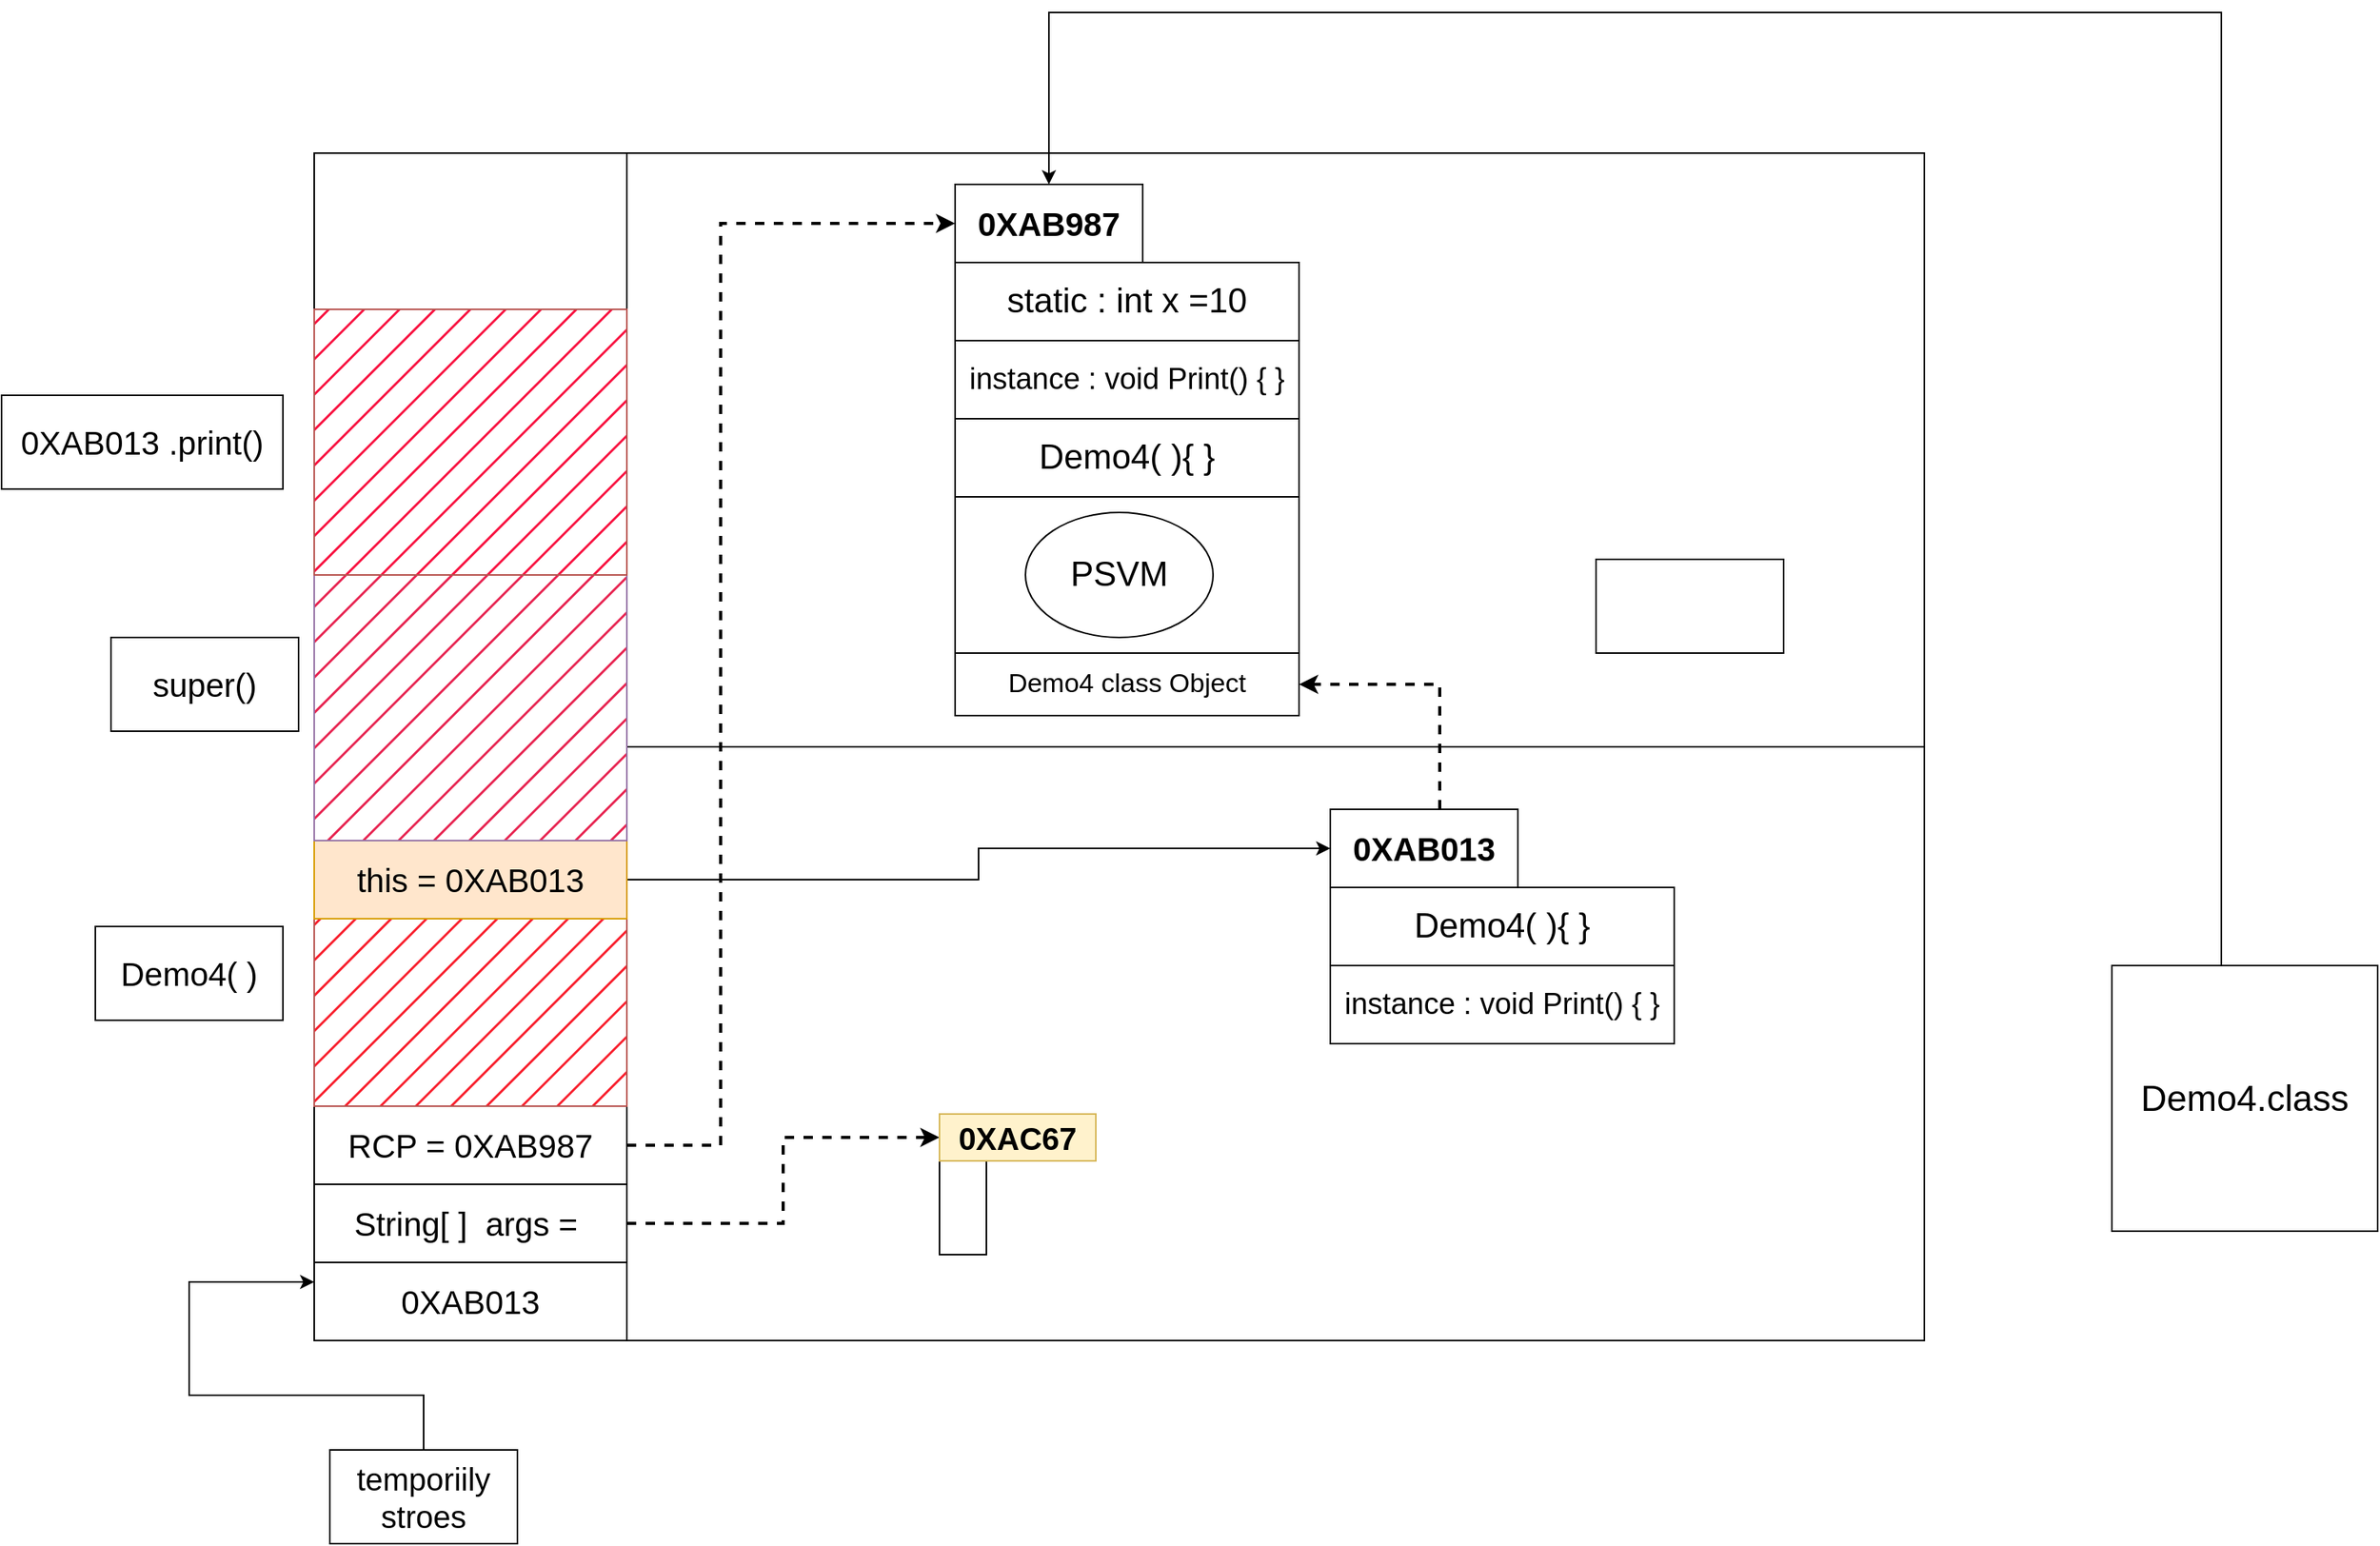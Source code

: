 <mxfile version="21.3.7" type="device" pages="2">
  <diagram name="Page-1" id="g6t1N2SXA_aqNi8NFgTg">
    <mxGraphModel dx="2899" dy="1204" grid="1" gridSize="10" guides="1" tooltips="1" connect="1" arrows="1" fold="1" page="1" pageScale="1" pageWidth="850" pageHeight="1100" math="0" shadow="0">
      <root>
        <mxCell id="0" />
        <mxCell id="1" parent="0" />
        <mxCell id="nBjYFMRs9gw0fjaSKA7M-2" value="" style="rounded=0;whiteSpace=wrap;html=1;" vertex="1" parent="1">
          <mxGeometry x="40" y="160" width="1030" height="760" as="geometry" />
        </mxCell>
        <mxCell id="nBjYFMRs9gw0fjaSKA7M-3" value="" style="rounded=0;whiteSpace=wrap;html=1;" vertex="1" parent="1">
          <mxGeometry x="240" y="160" width="830" height="380" as="geometry" />
        </mxCell>
        <mxCell id="nBjYFMRs9gw0fjaSKA7M-4" value="" style="rounded=0;whiteSpace=wrap;html=1;" vertex="1" parent="1">
          <mxGeometry x="240" y="540" width="830" height="380" as="geometry" />
        </mxCell>
        <mxCell id="nBjYFMRs9gw0fjaSKA7M-5" value="" style="rounded=0;whiteSpace=wrap;html=1;" vertex="1" parent="1">
          <mxGeometry x="40" y="870" width="200" height="50" as="geometry" />
        </mxCell>
        <mxCell id="nBjYFMRs9gw0fjaSKA7M-36" style="edgeStyle=orthogonalEdgeStyle;rounded=0;orthogonalLoop=1;jettySize=auto;html=1;entryX=0;entryY=0.5;entryDx=0;entryDy=0;dashed=1;strokeWidth=2;" edge="1" parent="1" source="nBjYFMRs9gw0fjaSKA7M-6" target="nBjYFMRs9gw0fjaSKA7M-9">
          <mxGeometry relative="1" as="geometry" />
        </mxCell>
        <mxCell id="nBjYFMRs9gw0fjaSKA7M-6" value="String[ ]&amp;nbsp; args =&amp;nbsp;" style="rounded=0;whiteSpace=wrap;html=1;fontSize=21;" vertex="1" parent="1">
          <mxGeometry x="40" y="820" width="200" height="50" as="geometry" />
        </mxCell>
        <mxCell id="nBjYFMRs9gw0fjaSKA7M-37" style="edgeStyle=orthogonalEdgeStyle;rounded=0;orthogonalLoop=1;jettySize=auto;html=1;entryX=0;entryY=0.5;entryDx=0;entryDy=0;dashed=1;strokeWidth=2;" edge="1" parent="1" source="nBjYFMRs9gw0fjaSKA7M-7" target="nBjYFMRs9gw0fjaSKA7M-13">
          <mxGeometry relative="1" as="geometry">
            <Array as="points">
              <mxPoint x="300" y="795" />
              <mxPoint x="300" y="205" />
            </Array>
          </mxGeometry>
        </mxCell>
        <mxCell id="nBjYFMRs9gw0fjaSKA7M-7" value="RCP =&amp;nbsp;0XAB987" style="rounded=0;whiteSpace=wrap;html=1;fontSize=21;" vertex="1" parent="1">
          <mxGeometry x="40" y="770" width="200" height="50" as="geometry" />
        </mxCell>
        <mxCell id="nBjYFMRs9gw0fjaSKA7M-8" value="" style="rounded=0;whiteSpace=wrap;html=1;" vertex="1" parent="1">
          <mxGeometry x="440" y="805" width="30" height="60" as="geometry" />
        </mxCell>
        <mxCell id="nBjYFMRs9gw0fjaSKA7M-9" value="0XAC67" style="rounded=0;whiteSpace=wrap;html=1;fillColor=#fff2cc;strokeColor=#d6b656;fontSize=20;fontStyle=1" vertex="1" parent="1">
          <mxGeometry x="440" y="775" width="100" height="30" as="geometry" />
        </mxCell>
        <mxCell id="nBjYFMRs9gw0fjaSKA7M-39" style="edgeStyle=orthogonalEdgeStyle;rounded=0;orthogonalLoop=1;jettySize=auto;html=1;entryX=0.5;entryY=0;entryDx=0;entryDy=0;" edge="1" parent="1" source="nBjYFMRs9gw0fjaSKA7M-10" target="nBjYFMRs9gw0fjaSKA7M-13">
          <mxGeometry relative="1" as="geometry">
            <Array as="points">
              <mxPoint x="1260" y="70" />
              <mxPoint x="510" y="70" />
            </Array>
          </mxGeometry>
        </mxCell>
        <mxCell id="nBjYFMRs9gw0fjaSKA7M-10" value="Demo4.class" style="rounded=0;whiteSpace=wrap;html=1;fontSize=23;" vertex="1" parent="1">
          <mxGeometry x="1190" y="680" width="170" height="170" as="geometry" />
        </mxCell>
        <mxCell id="nBjYFMRs9gw0fjaSKA7M-11" value="" style="rounded=0;whiteSpace=wrap;html=1;" vertex="1" parent="1">
          <mxGeometry x="450" y="230" width="220" height="290" as="geometry" />
        </mxCell>
        <mxCell id="nBjYFMRs9gw0fjaSKA7M-13" value="0XAB987" style="rounded=0;whiteSpace=wrap;html=1;fontSize=21;fontStyle=1" vertex="1" parent="1">
          <mxGeometry x="450" y="180" width="120" height="50" as="geometry" />
        </mxCell>
        <mxCell id="nBjYFMRs9gw0fjaSKA7M-14" value="static : int x =10" style="rounded=0;whiteSpace=wrap;html=1;fontSize=22;" vertex="1" parent="1">
          <mxGeometry x="450" y="230" width="220" height="50" as="geometry" />
        </mxCell>
        <mxCell id="nBjYFMRs9gw0fjaSKA7M-15" value="instance : void Print() { }" style="rounded=0;whiteSpace=wrap;html=1;fontSize=19;" vertex="1" parent="1">
          <mxGeometry x="450" y="280" width="220" height="50" as="geometry" />
        </mxCell>
        <mxCell id="nBjYFMRs9gw0fjaSKA7M-16" value="Demo4( ){ }" style="rounded=0;whiteSpace=wrap;html=1;fontSize=22;" vertex="1" parent="1">
          <mxGeometry x="450" y="330" width="220" height="50" as="geometry" />
        </mxCell>
        <mxCell id="nBjYFMRs9gw0fjaSKA7M-17" value="PSVM" style="ellipse;whiteSpace=wrap;html=1;fontSize=22;" vertex="1" parent="1">
          <mxGeometry x="495" y="390" width="120" height="80" as="geometry" />
        </mxCell>
        <mxCell id="nBjYFMRs9gw0fjaSKA7M-42" style="edgeStyle=orthogonalEdgeStyle;rounded=0;orthogonalLoop=1;jettySize=auto;html=1;entryX=1;entryY=0.5;entryDx=0;entryDy=0;dashed=1;strokeWidth=2;" edge="1" parent="1" source="nBjYFMRs9gw0fjaSKA7M-30" target="nBjYFMRs9gw0fjaSKA7M-40">
          <mxGeometry relative="1" as="geometry">
            <Array as="points">
              <mxPoint x="760" y="500" />
            </Array>
          </mxGeometry>
        </mxCell>
        <mxCell id="nBjYFMRs9gw0fjaSKA7M-30" value="0XAB013" style="rounded=0;whiteSpace=wrap;html=1;fontSize=21;fontStyle=1" vertex="1" parent="1">
          <mxGeometry x="690" y="580" width="120" height="50" as="geometry" />
        </mxCell>
        <mxCell id="nBjYFMRs9gw0fjaSKA7M-35" value="" style="rounded=0;whiteSpace=wrap;html=1;" vertex="1" parent="1">
          <mxGeometry x="690" y="630" width="220" height="100" as="geometry" />
        </mxCell>
        <mxCell id="nBjYFMRs9gw0fjaSKA7M-40" value="Demo4 class Object" style="rounded=0;whiteSpace=wrap;html=1;fontSize=17;" vertex="1" parent="1">
          <mxGeometry x="450" y="480" width="220" height="40" as="geometry" />
        </mxCell>
        <mxCell id="nBjYFMRs9gw0fjaSKA7M-41" value="instance : void Print() { }" style="rounded=0;whiteSpace=wrap;html=1;fontSize=19;" vertex="1" parent="1">
          <mxGeometry x="690" y="680" width="220" height="50" as="geometry" />
        </mxCell>
        <mxCell id="nBjYFMRs9gw0fjaSKA7M-43" value="Demo4( ){ }" style="rounded=0;whiteSpace=wrap;html=1;fontSize=22;" vertex="1" parent="1">
          <mxGeometry x="690" y="630" width="220" height="50" as="geometry" />
        </mxCell>
        <mxCell id="nBjYFMRs9gw0fjaSKA7M-44" value="" style="rounded=0;whiteSpace=wrap;html=1;fillColor=#F81E2C;strokeColor=#b85450;fillStyle=hatch;" vertex="1" parent="1">
          <mxGeometry x="40" y="600" width="200" height="170" as="geometry" />
        </mxCell>
        <mxCell id="nBjYFMRs9gw0fjaSKA7M-45" value="" style="rounded=0;whiteSpace=wrap;html=1;" vertex="1" parent="1">
          <mxGeometry x="860" y="420" width="120" height="60" as="geometry" />
        </mxCell>
        <mxCell id="nBjYFMRs9gw0fjaSKA7M-47" value="Demo4( )" style="rounded=0;whiteSpace=wrap;html=1;fontSize=21;" vertex="1" parent="1">
          <mxGeometry x="-100" y="655" width="120" height="60" as="geometry" />
        </mxCell>
        <mxCell id="nBjYFMRs9gw0fjaSKA7M-49" style="edgeStyle=orthogonalEdgeStyle;rounded=0;orthogonalLoop=1;jettySize=auto;html=1;" edge="1" parent="1" source="nBjYFMRs9gw0fjaSKA7M-48" target="nBjYFMRs9gw0fjaSKA7M-30">
          <mxGeometry relative="1" as="geometry">
            <Array as="points">
              <mxPoint x="465" y="625" />
              <mxPoint x="465" y="605" />
            </Array>
          </mxGeometry>
        </mxCell>
        <mxCell id="nBjYFMRs9gw0fjaSKA7M-48" value="this =&amp;nbsp;0XAB013" style="rounded=0;whiteSpace=wrap;html=1;fontSize=21;fillColor=#ffe6cc;strokeColor=#d79b00;" vertex="1" parent="1">
          <mxGeometry x="40" y="600" width="200" height="50" as="geometry" />
        </mxCell>
        <mxCell id="nBjYFMRs9gw0fjaSKA7M-50" value="" style="rounded=0;whiteSpace=wrap;html=1;fillColor=#E72350;strokeColor=#9673a6;fillStyle=hatch;" vertex="1" parent="1">
          <mxGeometry x="40" y="430" width="200" height="170" as="geometry" />
        </mxCell>
        <mxCell id="nBjYFMRs9gw0fjaSKA7M-51" value="super()" style="rounded=0;whiteSpace=wrap;html=1;fontSize=21;" vertex="1" parent="1">
          <mxGeometry x="-90" y="470" width="120" height="60" as="geometry" />
        </mxCell>
        <mxCell id="nBjYFMRs9gw0fjaSKA7M-52" value="" style="rounded=0;whiteSpace=wrap;html=1;fillColor=#F8113F;strokeColor=#b85450;fillStyle=hatch;" vertex="1" parent="1">
          <mxGeometry x="40" y="260" width="200" height="170" as="geometry" />
        </mxCell>
        <mxCell id="nBjYFMRs9gw0fjaSKA7M-54" value="0XAB013" style="rounded=0;whiteSpace=wrap;html=1;fontSize=21;" vertex="1" parent="1">
          <mxGeometry x="40" y="870" width="200" height="50" as="geometry" />
        </mxCell>
        <mxCell id="nBjYFMRs9gw0fjaSKA7M-56" style="edgeStyle=orthogonalEdgeStyle;rounded=0;orthogonalLoop=1;jettySize=auto;html=1;entryX=0;entryY=0.25;entryDx=0;entryDy=0;" edge="1" parent="1" source="nBjYFMRs9gw0fjaSKA7M-55" target="nBjYFMRs9gw0fjaSKA7M-54">
          <mxGeometry relative="1" as="geometry">
            <Array as="points">
              <mxPoint x="110" y="955" />
              <mxPoint x="-40" y="955" />
              <mxPoint x="-40" y="883" />
            </Array>
          </mxGeometry>
        </mxCell>
        <mxCell id="nBjYFMRs9gw0fjaSKA7M-55" value="temporiily stroes" style="rounded=0;whiteSpace=wrap;html=1;fontSize=20;" vertex="1" parent="1">
          <mxGeometry x="50" y="990" width="120" height="60" as="geometry" />
        </mxCell>
        <mxCell id="nBjYFMRs9gw0fjaSKA7M-57" value="0XAB013 .print()" style="rounded=0;whiteSpace=wrap;html=1;fontSize=21;" vertex="1" parent="1">
          <mxGeometry x="-160" y="315" width="180" height="60" as="geometry" />
        </mxCell>
      </root>
    </mxGraphModel>
  </diagram>
  <diagram id="rYf7wW76vTTvXHUUMlvA" name="Page-2">
    <mxGraphModel dx="2643" dy="1054" grid="1" gridSize="10" guides="1" tooltips="1" connect="1" arrows="1" fold="1" page="1" pageScale="1" pageWidth="850" pageHeight="1100" math="0" shadow="0">
      <root>
        <mxCell id="0" />
        <mxCell id="1" parent="0" />
        <mxCell id="86ladF24RA2nOPvJhTOl-1" value="" style="rounded=0;whiteSpace=wrap;html=1;" vertex="1" parent="1">
          <mxGeometry x="40" y="160" width="1030" height="1010" as="geometry" />
        </mxCell>
        <mxCell id="86ladF24RA2nOPvJhTOl-2" value="" style="rounded=0;whiteSpace=wrap;html=1;" vertex="1" parent="1">
          <mxGeometry x="240" y="160" width="1320" height="380" as="geometry" />
        </mxCell>
        <mxCell id="86ladF24RA2nOPvJhTOl-3" value="" style="rounded=0;whiteSpace=wrap;html=1;" vertex="1" parent="1">
          <mxGeometry x="240" y="540" width="1320" height="630" as="geometry" />
        </mxCell>
        <mxCell id="86ladF24RA2nOPvJhTOl-4" value="" style="rounded=0;whiteSpace=wrap;html=1;" vertex="1" parent="1">
          <mxGeometry x="40" y="870" width="200" height="50" as="geometry" />
        </mxCell>
        <mxCell id="86ladF24RA2nOPvJhTOl-5" style="edgeStyle=orthogonalEdgeStyle;rounded=0;orthogonalLoop=1;jettySize=auto;html=1;entryX=0;entryY=0.5;entryDx=0;entryDy=0;dashed=1;strokeWidth=2;" edge="1" parent="1" source="86ladF24RA2nOPvJhTOl-6" target="86ladF24RA2nOPvJhTOl-10">
          <mxGeometry relative="1" as="geometry" />
        </mxCell>
        <mxCell id="86ladF24RA2nOPvJhTOl-6" value="String[ ]&amp;nbsp; args =&amp;nbsp;0XAC67" style="rounded=0;whiteSpace=wrap;html=1;fontSize=17;" vertex="1" parent="1">
          <mxGeometry x="40" y="820" width="200" height="50" as="geometry" />
        </mxCell>
        <mxCell id="86ladF24RA2nOPvJhTOl-7" style="edgeStyle=orthogonalEdgeStyle;rounded=0;orthogonalLoop=1;jettySize=auto;html=1;entryX=0;entryY=0.5;entryDx=0;entryDy=0;dashed=1;strokeWidth=2;" edge="1" parent="1" source="86ladF24RA2nOPvJhTOl-8" target="86ladF24RA2nOPvJhTOl-14">
          <mxGeometry relative="1" as="geometry">
            <Array as="points">
              <mxPoint x="300" y="795" />
              <mxPoint x="300" y="205" />
            </Array>
          </mxGeometry>
        </mxCell>
        <mxCell id="86ladF24RA2nOPvJhTOl-8" value="RCP =&amp;nbsp;0XAB987" style="rounded=0;whiteSpace=wrap;html=1;fontSize=21;" vertex="1" parent="1">
          <mxGeometry x="40" y="770" width="200" height="50" as="geometry" />
        </mxCell>
        <mxCell id="86ladF24RA2nOPvJhTOl-9" value="" style="rounded=0;whiteSpace=wrap;html=1;" vertex="1" parent="1">
          <mxGeometry x="300" y="1030" width="30" height="60" as="geometry" />
        </mxCell>
        <mxCell id="86ladF24RA2nOPvJhTOl-10" value="0XAC67" style="rounded=0;whiteSpace=wrap;html=1;fillColor=#fff2cc;strokeColor=#d6b656;fontSize=20;fontStyle=1" vertex="1" parent="1">
          <mxGeometry x="300" y="1000" width="100" height="30" as="geometry" />
        </mxCell>
        <mxCell id="86ladF24RA2nOPvJhTOl-11" style="edgeStyle=orthogonalEdgeStyle;rounded=0;orthogonalLoop=1;jettySize=auto;html=1;entryX=0.5;entryY=0;entryDx=0;entryDy=0;" edge="1" parent="1" source="86ladF24RA2nOPvJhTOl-12" target="86ladF24RA2nOPvJhTOl-14">
          <mxGeometry relative="1" as="geometry">
            <Array as="points">
              <mxPoint x="1750" y="755" />
              <mxPoint x="1750" y="60" />
              <mxPoint x="510" y="60" />
            </Array>
            <mxPoint x="690" y="170" as="targetPoint" />
          </mxGeometry>
        </mxCell>
        <mxCell id="86ladF24RA2nOPvJhTOl-12" value="Demo5.class" style="rounded=0;whiteSpace=wrap;html=1;fontSize=23;" vertex="1" parent="1">
          <mxGeometry x="1680" y="705" width="170" height="170" as="geometry" />
        </mxCell>
        <mxCell id="86ladF24RA2nOPvJhTOl-13" value="" style="rounded=0;whiteSpace=wrap;html=1;" vertex="1" parent="1">
          <mxGeometry x="450" y="230" width="220" height="290" as="geometry" />
        </mxCell>
        <mxCell id="86ladF24RA2nOPvJhTOl-14" value="0XAB987" style="rounded=0;whiteSpace=wrap;html=1;fontSize=21;fontStyle=1;fillColor=#ffe6cc;strokeColor=#d79b00;" vertex="1" parent="1">
          <mxGeometry x="450" y="180" width="120" height="50" as="geometry" />
        </mxCell>
        <mxCell id="86ladF24RA2nOPvJhTOl-15" value="instance : int x =0;" style="rounded=0;whiteSpace=wrap;html=1;fontSize=22;fillColor=#f8cecc;strokeColor=#b85450;" vertex="1" parent="1">
          <mxGeometry x="450" y="230" width="220" height="50" as="geometry" />
        </mxCell>
        <mxCell id="86ladF24RA2nOPvJhTOl-16" value="instance : void Print() { }" style="rounded=0;whiteSpace=wrap;html=1;fontSize=19;fillColor=#f8cecc;strokeColor=#b85450;" vertex="1" parent="1">
          <mxGeometry x="450" y="280" width="220" height="50" as="geometry" />
        </mxCell>
        <mxCell id="86ladF24RA2nOPvJhTOl-17" value="Demo4(int x ){ }" style="rounded=0;whiteSpace=wrap;html=1;fontSize=22;fillColor=#f8cecc;strokeColor=#b85450;" vertex="1" parent="1">
          <mxGeometry x="450" y="330" width="220" height="50" as="geometry" />
        </mxCell>
        <mxCell id="86ladF24RA2nOPvJhTOl-18" value="PSVM" style="ellipse;whiteSpace=wrap;html=1;fontSize=22;" vertex="1" parent="1">
          <mxGeometry x="495" y="390" width="120" height="80" as="geometry" />
        </mxCell>
        <mxCell id="86ladF24RA2nOPvJhTOl-19" style="edgeStyle=orthogonalEdgeStyle;rounded=0;orthogonalLoop=1;jettySize=auto;html=1;entryX=1;entryY=0.5;entryDx=0;entryDy=0;dashed=1;strokeWidth=3;" edge="1" parent="1" source="86ladF24RA2nOPvJhTOl-20" target="86ladF24RA2nOPvJhTOl-22">
          <mxGeometry relative="1" as="geometry">
            <Array as="points">
              <mxPoint x="760" y="500" />
            </Array>
          </mxGeometry>
        </mxCell>
        <mxCell id="86ladF24RA2nOPvJhTOl-76" style="edgeStyle=orthogonalEdgeStyle;rounded=0;orthogonalLoop=1;jettySize=auto;html=1;entryX=1;entryY=0.5;entryDx=0;entryDy=0;" edge="1" parent="1" source="86ladF24RA2nOPvJhTOl-20" target="86ladF24RA2nOPvJhTOl-29">
          <mxGeometry relative="1" as="geometry" />
        </mxCell>
        <mxCell id="86ladF24RA2nOPvJhTOl-20" value="0XAB013" style="rounded=0;whiteSpace=wrap;html=1;fontSize=21;fontStyle=1;fillColor=#ffe6cc;strokeColor=#d79b00;" vertex="1" parent="1">
          <mxGeometry x="570" y="580" width="120" height="50" as="geometry" />
        </mxCell>
        <mxCell id="86ladF24RA2nOPvJhTOl-21" value="" style="rounded=0;whiteSpace=wrap;html=1;" vertex="1" parent="1">
          <mxGeometry x="570" y="635" width="220" height="100" as="geometry" />
        </mxCell>
        <mxCell id="86ladF24RA2nOPvJhTOl-22" value="Demo5 class Object" style="rounded=0;whiteSpace=wrap;html=1;fontSize=19;" vertex="1" parent="1">
          <mxGeometry x="450" y="480" width="220" height="40" as="geometry" />
        </mxCell>
        <mxCell id="86ladF24RA2nOPvJhTOl-23" value="instance : void Print() { }" style="rounded=0;whiteSpace=wrap;html=1;fontSize=19;" vertex="1" parent="1">
          <mxGeometry x="570" y="730" width="220" height="50" as="geometry" />
        </mxCell>
        <mxCell id="86ladF24RA2nOPvJhTOl-24" value="Demo5(int x = 5 ){ }" style="rounded=0;whiteSpace=wrap;html=1;fontSize=22;" vertex="1" parent="1">
          <mxGeometry x="570" y="630" width="220" height="50" as="geometry" />
        </mxCell>
        <mxCell id="86ladF24RA2nOPvJhTOl-25" value="" style="rounded=0;whiteSpace=wrap;html=1;fillColor=#F81E2C;strokeColor=#b85450;fillStyle=hatch;" vertex="1" parent="1">
          <mxGeometry x="40" y="580" width="200" height="190" as="geometry" />
        </mxCell>
        <mxCell id="86ladF24RA2nOPvJhTOl-27" value="Demo5( )" style="rounded=0;whiteSpace=wrap;html=1;fontSize=21;" vertex="1" parent="1">
          <mxGeometry x="-100" y="655" width="120" height="60" as="geometry" />
        </mxCell>
        <mxCell id="86ladF24RA2nOPvJhTOl-70" style="edgeStyle=orthogonalEdgeStyle;rounded=0;orthogonalLoop=1;jettySize=auto;html=1;entryX=0.717;entryY=-0.002;entryDx=0;entryDy=0;entryPerimeter=0;" edge="1" parent="1" source="86ladF24RA2nOPvJhTOl-29" target="86ladF24RA2nOPvJhTOl-67">
          <mxGeometry relative="1" as="geometry" />
        </mxCell>
        <mxCell id="86ladF24RA2nOPvJhTOl-29" value="this =&amp;nbsp;0XAB013" style="rounded=0;whiteSpace=wrap;html=1;fontSize=21;fillColor=#ffe6cc;strokeColor=#d79b00;" vertex="1" parent="1">
          <mxGeometry x="40" y="580" width="200" height="50" as="geometry" />
        </mxCell>
        <mxCell id="86ladF24RA2nOPvJhTOl-33" value="ref1 = 0XAB013" style="rounded=0;whiteSpace=wrap;html=1;fontSize=21;" vertex="1" parent="1">
          <mxGeometry x="40" y="870" width="200" height="50" as="geometry" />
        </mxCell>
        <mxCell id="86ladF24RA2nOPvJhTOl-36" value="instance : int x = 5" style="rounded=0;whiteSpace=wrap;html=1;fontSize=19;" vertex="1" parent="1">
          <mxGeometry x="570" y="680" width="220" height="50" as="geometry" />
        </mxCell>
        <mxCell id="86ladF24RA2nOPvJhTOl-37" style="edgeStyle=orthogonalEdgeStyle;rounded=0;orthogonalLoop=1;jettySize=auto;html=1;exitX=0.25;exitY=1;exitDx=0;exitDy=0;entryX=0.333;entryY=0.8;entryDx=0;entryDy=0;entryPerimeter=0;" edge="1" parent="1" source="86ladF24RA2nOPvJhTOl-20" target="86ladF24RA2nOPvJhTOl-20">
          <mxGeometry relative="1" as="geometry" />
        </mxCell>
        <mxCell id="86ladF24RA2nOPvJhTOl-50" style="edgeStyle=orthogonalEdgeStyle;rounded=0;orthogonalLoop=1;jettySize=auto;html=1;dashed=1;strokeWidth=3;" edge="1" parent="1" source="86ladF24RA2nOPvJhTOl-38">
          <mxGeometry relative="1" as="geometry">
            <mxPoint x="680" y="500" as="targetPoint" />
            <Array as="points">
              <mxPoint x="1290" y="975" />
              <mxPoint x="1290" y="500" />
            </Array>
          </mxGeometry>
        </mxCell>
        <mxCell id="86ladF24RA2nOPvJhTOl-77" style="edgeStyle=orthogonalEdgeStyle;rounded=0;orthogonalLoop=1;jettySize=auto;html=1;entryX=1;entryY=0.5;entryDx=0;entryDy=0;" edge="1" parent="1" source="86ladF24RA2nOPvJhTOl-38" target="86ladF24RA2nOPvJhTOl-53">
          <mxGeometry relative="1" as="geometry">
            <Array as="points">
              <mxPoint x="380" y="955" />
              <mxPoint x="380" y="285" />
            </Array>
          </mxGeometry>
        </mxCell>
        <mxCell id="86ladF24RA2nOPvJhTOl-38" value="0XAB015" style="rounded=0;whiteSpace=wrap;html=1;fontSize=21;fontStyle=1;fillColor=#ffe6cc;strokeColor=#d79b00;" vertex="1" parent="1">
          <mxGeometry x="580" y="930" width="120" height="50" as="geometry" />
        </mxCell>
        <mxCell id="86ladF24RA2nOPvJhTOl-39" value="instance : int x = 15" style="rounded=0;whiteSpace=wrap;html=1;fontSize=19;" vertex="1" parent="1">
          <mxGeometry x="580" y="1030" width="220" height="50" as="geometry" />
        </mxCell>
        <mxCell id="86ladF24RA2nOPvJhTOl-40" value="Demo5(int x ){ }" style="rounded=0;whiteSpace=wrap;html=1;fontSize=22;" vertex="1" parent="1">
          <mxGeometry x="580" y="980" width="220" height="50" as="geometry" />
        </mxCell>
        <mxCell id="86ladF24RA2nOPvJhTOl-41" value="instance : void Print() { }" style="rounded=0;whiteSpace=wrap;html=1;fontSize=19;" vertex="1" parent="1">
          <mxGeometry x="580" y="1080" width="220" height="50" as="geometry" />
        </mxCell>
        <mxCell id="86ladF24RA2nOPvJhTOl-42" value="ref2 = 0XAB014" style="rounded=0;whiteSpace=wrap;html=1;fontSize=21;" vertex="1" parent="1">
          <mxGeometry x="40" y="920" width="200" height="50" as="geometry" />
        </mxCell>
        <mxCell id="86ladF24RA2nOPvJhTOl-43" value="instance : int x = 10" style="rounded=0;whiteSpace=wrap;html=1;fontSize=19;" vertex="1" parent="1">
          <mxGeometry x="950" y="850" width="220" height="50" as="geometry" />
        </mxCell>
        <mxCell id="86ladF24RA2nOPvJhTOl-44" value="instance : void Print() { }" style="rounded=0;whiteSpace=wrap;html=1;fontSize=19;" vertex="1" parent="1">
          <mxGeometry x="950" y="900" width="220" height="50" as="geometry" />
        </mxCell>
        <mxCell id="86ladF24RA2nOPvJhTOl-45" value="Demo5(int x = 10 ){ }" style="rounded=0;whiteSpace=wrap;html=1;fontSize=22;" vertex="1" parent="1">
          <mxGeometry x="950" y="800" width="220" height="50" as="geometry" />
        </mxCell>
        <mxCell id="86ladF24RA2nOPvJhTOl-49" style="edgeStyle=orthogonalEdgeStyle;rounded=0;orthogonalLoop=1;jettySize=auto;html=1;entryX=1;entryY=0.5;entryDx=0;entryDy=0;dashed=1;strokeWidth=3;" edge="1" parent="1" source="86ladF24RA2nOPvJhTOl-46" target="86ladF24RA2nOPvJhTOl-22">
          <mxGeometry relative="1" as="geometry">
            <Array as="points">
              <mxPoint x="1010" y="500" />
            </Array>
          </mxGeometry>
        </mxCell>
        <mxCell id="86ladF24RA2nOPvJhTOl-78" style="edgeStyle=orthogonalEdgeStyle;rounded=0;orthogonalLoop=1;jettySize=auto;html=1;entryX=0;entryY=0.75;entryDx=0;entryDy=0;" edge="1" parent="1" source="86ladF24RA2nOPvJhTOl-46" target="86ladF24RA2nOPvJhTOl-2">
          <mxGeometry relative="1" as="geometry">
            <Array as="points">
              <mxPoint x="1010" y="820" />
              <mxPoint x="380" y="820" />
              <mxPoint x="380" y="445" />
            </Array>
          </mxGeometry>
        </mxCell>
        <mxCell id="86ladF24RA2nOPvJhTOl-46" value="0XAB014" style="rounded=0;whiteSpace=wrap;html=1;fontSize=21;fontStyle=1;fillColor=#ffe6cc;strokeColor=#d79b00;" vertex="1" parent="1">
          <mxGeometry x="950" y="750" width="120" height="50" as="geometry" />
        </mxCell>
        <mxCell id="86ladF24RA2nOPvJhTOl-69" style="edgeStyle=orthogonalEdgeStyle;rounded=0;orthogonalLoop=1;jettySize=auto;html=1;entryX=0.55;entryY=-0.013;entryDx=0;entryDy=0;entryPerimeter=0;" edge="1" parent="1" source="86ladF24RA2nOPvJhTOl-51" target="86ladF24RA2nOPvJhTOl-67">
          <mxGeometry relative="1" as="geometry">
            <mxPoint x="-450" y="640" as="targetPoint" />
          </mxGeometry>
        </mxCell>
        <mxCell id="86ladF24RA2nOPvJhTOl-51" value="this =&amp;nbsp;0XAB014" style="rounded=0;whiteSpace=wrap;html=1;fontSize=21;fillColor=#ffe6cc;strokeColor=#d79b00;" vertex="1" parent="1">
          <mxGeometry x="40" y="430" width="200" height="50" as="geometry" />
        </mxCell>
        <mxCell id="86ladF24RA2nOPvJhTOl-52" value="" style="rounded=0;whiteSpace=wrap;html=1;fillColor=#F81E2C;strokeColor=#b85450;fillStyle=hatch;" vertex="1" parent="1">
          <mxGeometry x="40" y="480" width="200" height="100" as="geometry" />
        </mxCell>
        <mxCell id="86ladF24RA2nOPvJhTOl-68" style="edgeStyle=orthogonalEdgeStyle;rounded=0;orthogonalLoop=1;jettySize=auto;html=1;entryX=0.409;entryY=-0.035;entryDx=0;entryDy=0;entryPerimeter=0;" edge="1" parent="1" source="86ladF24RA2nOPvJhTOl-53" target="86ladF24RA2nOPvJhTOl-67">
          <mxGeometry relative="1" as="geometry" />
        </mxCell>
        <mxCell id="86ladF24RA2nOPvJhTOl-53" value="this =&amp;nbsp;&amp;nbsp;0XAB015" style="rounded=0;whiteSpace=wrap;html=1;fontSize=21;fillColor=#ffe6cc;strokeColor=#d79b00;" vertex="1" parent="1">
          <mxGeometry x="40" y="260" width="200" height="50" as="geometry" />
        </mxCell>
        <mxCell id="86ladF24RA2nOPvJhTOl-54" value="" style="rounded=0;whiteSpace=wrap;html=1;fillColor=#F81E2C;strokeColor=#b85450;fillStyle=hatch;" vertex="1" parent="1">
          <mxGeometry x="40" y="310" width="200" height="120" as="geometry" />
        </mxCell>
        <mxCell id="86ladF24RA2nOPvJhTOl-55" value="ref3 = 0XAB015" style="rounded=0;whiteSpace=wrap;html=1;fontSize=21;" vertex="1" parent="1">
          <mxGeometry x="40" y="970" width="200" height="50" as="geometry" />
        </mxCell>
        <mxCell id="86ladF24RA2nOPvJhTOl-62" value="Demo5( )" style="rounded=0;whiteSpace=wrap;html=1;fontSize=21;" vertex="1" parent="1">
          <mxGeometry x="-120" y="510" width="120" height="60" as="geometry" />
        </mxCell>
        <mxCell id="86ladF24RA2nOPvJhTOl-63" value="Demo5( )" style="rounded=0;whiteSpace=wrap;html=1;fontSize=21;" vertex="1" parent="1">
          <mxGeometry x="-120" y="320" width="120" height="60" as="geometry" />
        </mxCell>
        <mxCell id="86ladF24RA2nOPvJhTOl-64" value="int x = 5" style="rounded=0;whiteSpace=wrap;html=1;fontSize=21;fillColor=#ffe6cc;strokeColor=#d79b00;" vertex="1" parent="1">
          <mxGeometry x="40" y="630" width="200" height="50" as="geometry" />
        </mxCell>
        <mxCell id="86ladF24RA2nOPvJhTOl-65" value="int x = 10" style="rounded=0;whiteSpace=wrap;html=1;fontSize=21;fillColor=#ffe6cc;strokeColor=#d79b00;" vertex="1" parent="1">
          <mxGeometry x="40" y="480" width="200" height="50" as="geometry" />
        </mxCell>
        <mxCell id="86ladF24RA2nOPvJhTOl-66" value="int x = 15" style="rounded=0;whiteSpace=wrap;html=1;fontSize=21;fillColor=#ffe6cc;strokeColor=#d79b00;" vertex="1" parent="1">
          <mxGeometry x="40" y="310" width="200" height="50" as="geometry" />
        </mxCell>
        <mxCell id="86ladF24RA2nOPvJhTOl-71" style="edgeStyle=orthogonalEdgeStyle;rounded=0;orthogonalLoop=1;jettySize=auto;html=1;entryX=0;entryY=0.5;entryDx=0;entryDy=0;" edge="1" parent="1" source="86ladF24RA2nOPvJhTOl-67" target="86ladF24RA2nOPvJhTOl-33">
          <mxGeometry relative="1" as="geometry" />
        </mxCell>
        <mxCell id="86ladF24RA2nOPvJhTOl-72" style="edgeStyle=orthogonalEdgeStyle;rounded=0;orthogonalLoop=1;jettySize=auto;html=1;entryX=0;entryY=0.5;entryDx=0;entryDy=0;" edge="1" parent="1" source="86ladF24RA2nOPvJhTOl-67" target="86ladF24RA2nOPvJhTOl-42">
          <mxGeometry relative="1" as="geometry">
            <Array as="points">
              <mxPoint x="-220" y="708" />
              <mxPoint x="-220" y="945" />
            </Array>
          </mxGeometry>
        </mxCell>
        <mxCell id="86ladF24RA2nOPvJhTOl-73" style="edgeStyle=orthogonalEdgeStyle;rounded=0;orthogonalLoop=1;jettySize=auto;html=1;entryX=0;entryY=0.5;entryDx=0;entryDy=0;" edge="1" parent="1" source="86ladF24RA2nOPvJhTOl-67" target="86ladF24RA2nOPvJhTOl-55">
          <mxGeometry relative="1" as="geometry">
            <Array as="points">
              <mxPoint x="-290" y="708" />
              <mxPoint x="-290" y="995" />
            </Array>
          </mxGeometry>
        </mxCell>
        <mxCell id="86ladF24RA2nOPvJhTOl-67" value="Distroy these frames after returning this memory location" style="rounded=0;whiteSpace=wrap;html=1;fontSize=19;" vertex="1" parent="1">
          <mxGeometry x="-580" y="650" width="240" height="115" as="geometry" />
        </mxCell>
        <mxCell id="86ladF24RA2nOPvJhTOl-79" value="Main Thread" style="shape=step;perimeter=stepPerimeter;whiteSpace=wrap;html=1;fixedSize=1;fontSize=20;" vertex="1" parent="1">
          <mxGeometry x="60" y="70" width="170" height="80" as="geometry" />
        </mxCell>
      </root>
    </mxGraphModel>
  </diagram>
</mxfile>
